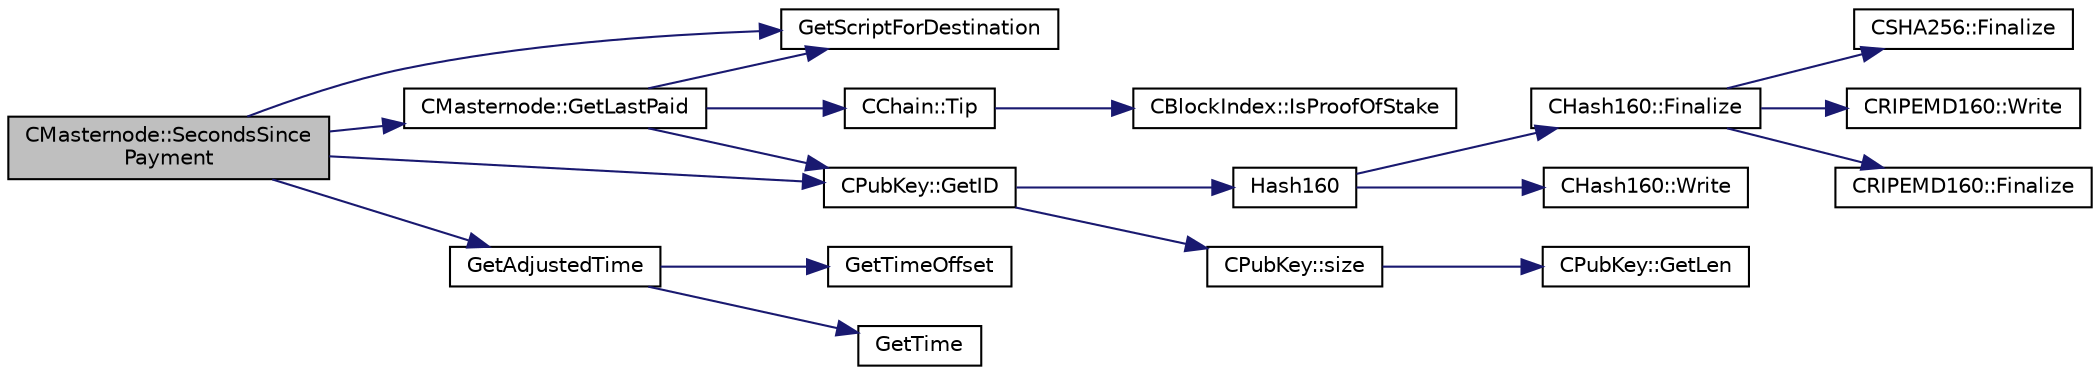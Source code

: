 digraph "CMasternode::SecondsSincePayment"
{
  edge [fontname="Helvetica",fontsize="10",labelfontname="Helvetica",labelfontsize="10"];
  node [fontname="Helvetica",fontsize="10",shape=record];
  rankdir="LR";
  Node231 [label="CMasternode::SecondsSince\lPayment",height=0.2,width=0.4,color="black", fillcolor="grey75", style="filled", fontcolor="black"];
  Node231 -> Node232 [color="midnightblue",fontsize="10",style="solid",fontname="Helvetica"];
  Node232 [label="GetScriptForDestination",height=0.2,width=0.4,color="black", fillcolor="white", style="filled",URL="$standard_8cpp.html#ae40f28d3b46c21033f6ee1f1200d0321"];
  Node231 -> Node233 [color="midnightblue",fontsize="10",style="solid",fontname="Helvetica"];
  Node233 [label="CPubKey::GetID",height=0.2,width=0.4,color="black", fillcolor="white", style="filled",URL="$class_c_pub_key.html#a2675f7e6f72eff68e7a5227289feb021",tooltip="Get the KeyID of this public key (hash of its serialization) "];
  Node233 -> Node234 [color="midnightblue",fontsize="10",style="solid",fontname="Helvetica"];
  Node234 [label="Hash160",height=0.2,width=0.4,color="black", fillcolor="white", style="filled",URL="$hash_8h.html#a4490f70ddae16e9e48460a0416a48a6b",tooltip="Compute the 160-bit hash an object. "];
  Node234 -> Node235 [color="midnightblue",fontsize="10",style="solid",fontname="Helvetica"];
  Node235 [label="CHash160::Write",height=0.2,width=0.4,color="black", fillcolor="white", style="filled",URL="$class_c_hash160.html#af56cdd9443013eb68b246aa8450217f2"];
  Node234 -> Node236 [color="midnightblue",fontsize="10",style="solid",fontname="Helvetica"];
  Node236 [label="CHash160::Finalize",height=0.2,width=0.4,color="black", fillcolor="white", style="filled",URL="$class_c_hash160.html#a9bb08e1772002ae1a5d85017ba7952ee"];
  Node236 -> Node237 [color="midnightblue",fontsize="10",style="solid",fontname="Helvetica"];
  Node237 [label="CSHA256::Finalize",height=0.2,width=0.4,color="black", fillcolor="white", style="filled",URL="$class_c_s_h_a256.html#a4259230be0caefa590bc324fc12b9b90"];
  Node236 -> Node238 [color="midnightblue",fontsize="10",style="solid",fontname="Helvetica"];
  Node238 [label="CRIPEMD160::Write",height=0.2,width=0.4,color="black", fillcolor="white", style="filled",URL="$class_c_r_i_p_e_m_d160.html#a221143b9d94af623d07c4f4ba1bf6007"];
  Node236 -> Node239 [color="midnightblue",fontsize="10",style="solid",fontname="Helvetica"];
  Node239 [label="CRIPEMD160::Finalize",height=0.2,width=0.4,color="black", fillcolor="white", style="filled",URL="$class_c_r_i_p_e_m_d160.html#a2a11566fbf9d1339b819833313fc4e51"];
  Node233 -> Node240 [color="midnightblue",fontsize="10",style="solid",fontname="Helvetica"];
  Node240 [label="CPubKey::size",height=0.2,width=0.4,color="black", fillcolor="white", style="filled",URL="$class_c_pub_key.html#a6bb28fcf0a5f799c69f5b7269363b309",tooltip="Simple read-only vector-like interface to the pubkey data. "];
  Node240 -> Node241 [color="midnightblue",fontsize="10",style="solid",fontname="Helvetica"];
  Node241 [label="CPubKey::GetLen",height=0.2,width=0.4,color="black", fillcolor="white", style="filled",URL="$class_c_pub_key.html#a7dc71b3f037c84268dc22de97d7b65fb",tooltip="Compute the length of a pubkey with a given first byte. "];
  Node231 -> Node242 [color="midnightblue",fontsize="10",style="solid",fontname="Helvetica"];
  Node242 [label="GetAdjustedTime",height=0.2,width=0.4,color="black", fillcolor="white", style="filled",URL="$timedata_8cpp.html#a09f81b9c7650f898cf3cf305b87547e6"];
  Node242 -> Node243 [color="midnightblue",fontsize="10",style="solid",fontname="Helvetica"];
  Node243 [label="GetTime",height=0.2,width=0.4,color="black", fillcolor="white", style="filled",URL="$utiltime_8cpp.html#a46fac5fba8ba905b5f9acb364f5d8c6f",tooltip="For unit testing. "];
  Node242 -> Node244 [color="midnightblue",fontsize="10",style="solid",fontname="Helvetica"];
  Node244 [label="GetTimeOffset",height=0.2,width=0.4,color="black", fillcolor="white", style="filled",URL="$timedata_8cpp.html#a50ca5344c75631267633f15cfe5e983e",tooltip="\"Never go to sea with two chronometers; take one or three.\" Our three time sources are: ..."];
  Node231 -> Node245 [color="midnightblue",fontsize="10",style="solid",fontname="Helvetica"];
  Node245 [label="CMasternode::GetLastPaid",height=0.2,width=0.4,color="black", fillcolor="white", style="filled",URL="$class_c_masternode.html#a303e8288ffe803c68d8cc31224a35cdd"];
  Node245 -> Node246 [color="midnightblue",fontsize="10",style="solid",fontname="Helvetica"];
  Node246 [label="CChain::Tip",height=0.2,width=0.4,color="black", fillcolor="white", style="filled",URL="$class_c_chain.html#a40ccefec14f8f3195c08c827af8cf412",tooltip="Returns the index entry for the tip of this chain, or NULL if none. "];
  Node246 -> Node247 [color="midnightblue",fontsize="10",style="solid",fontname="Helvetica"];
  Node247 [label="CBlockIndex::IsProofOfStake",height=0.2,width=0.4,color="black", fillcolor="white", style="filled",URL="$class_c_block_index.html#a2438a891e9d43821c0d99e1bdac56fde"];
  Node245 -> Node232 [color="midnightblue",fontsize="10",style="solid",fontname="Helvetica"];
  Node245 -> Node233 [color="midnightblue",fontsize="10",style="solid",fontname="Helvetica"];
}
